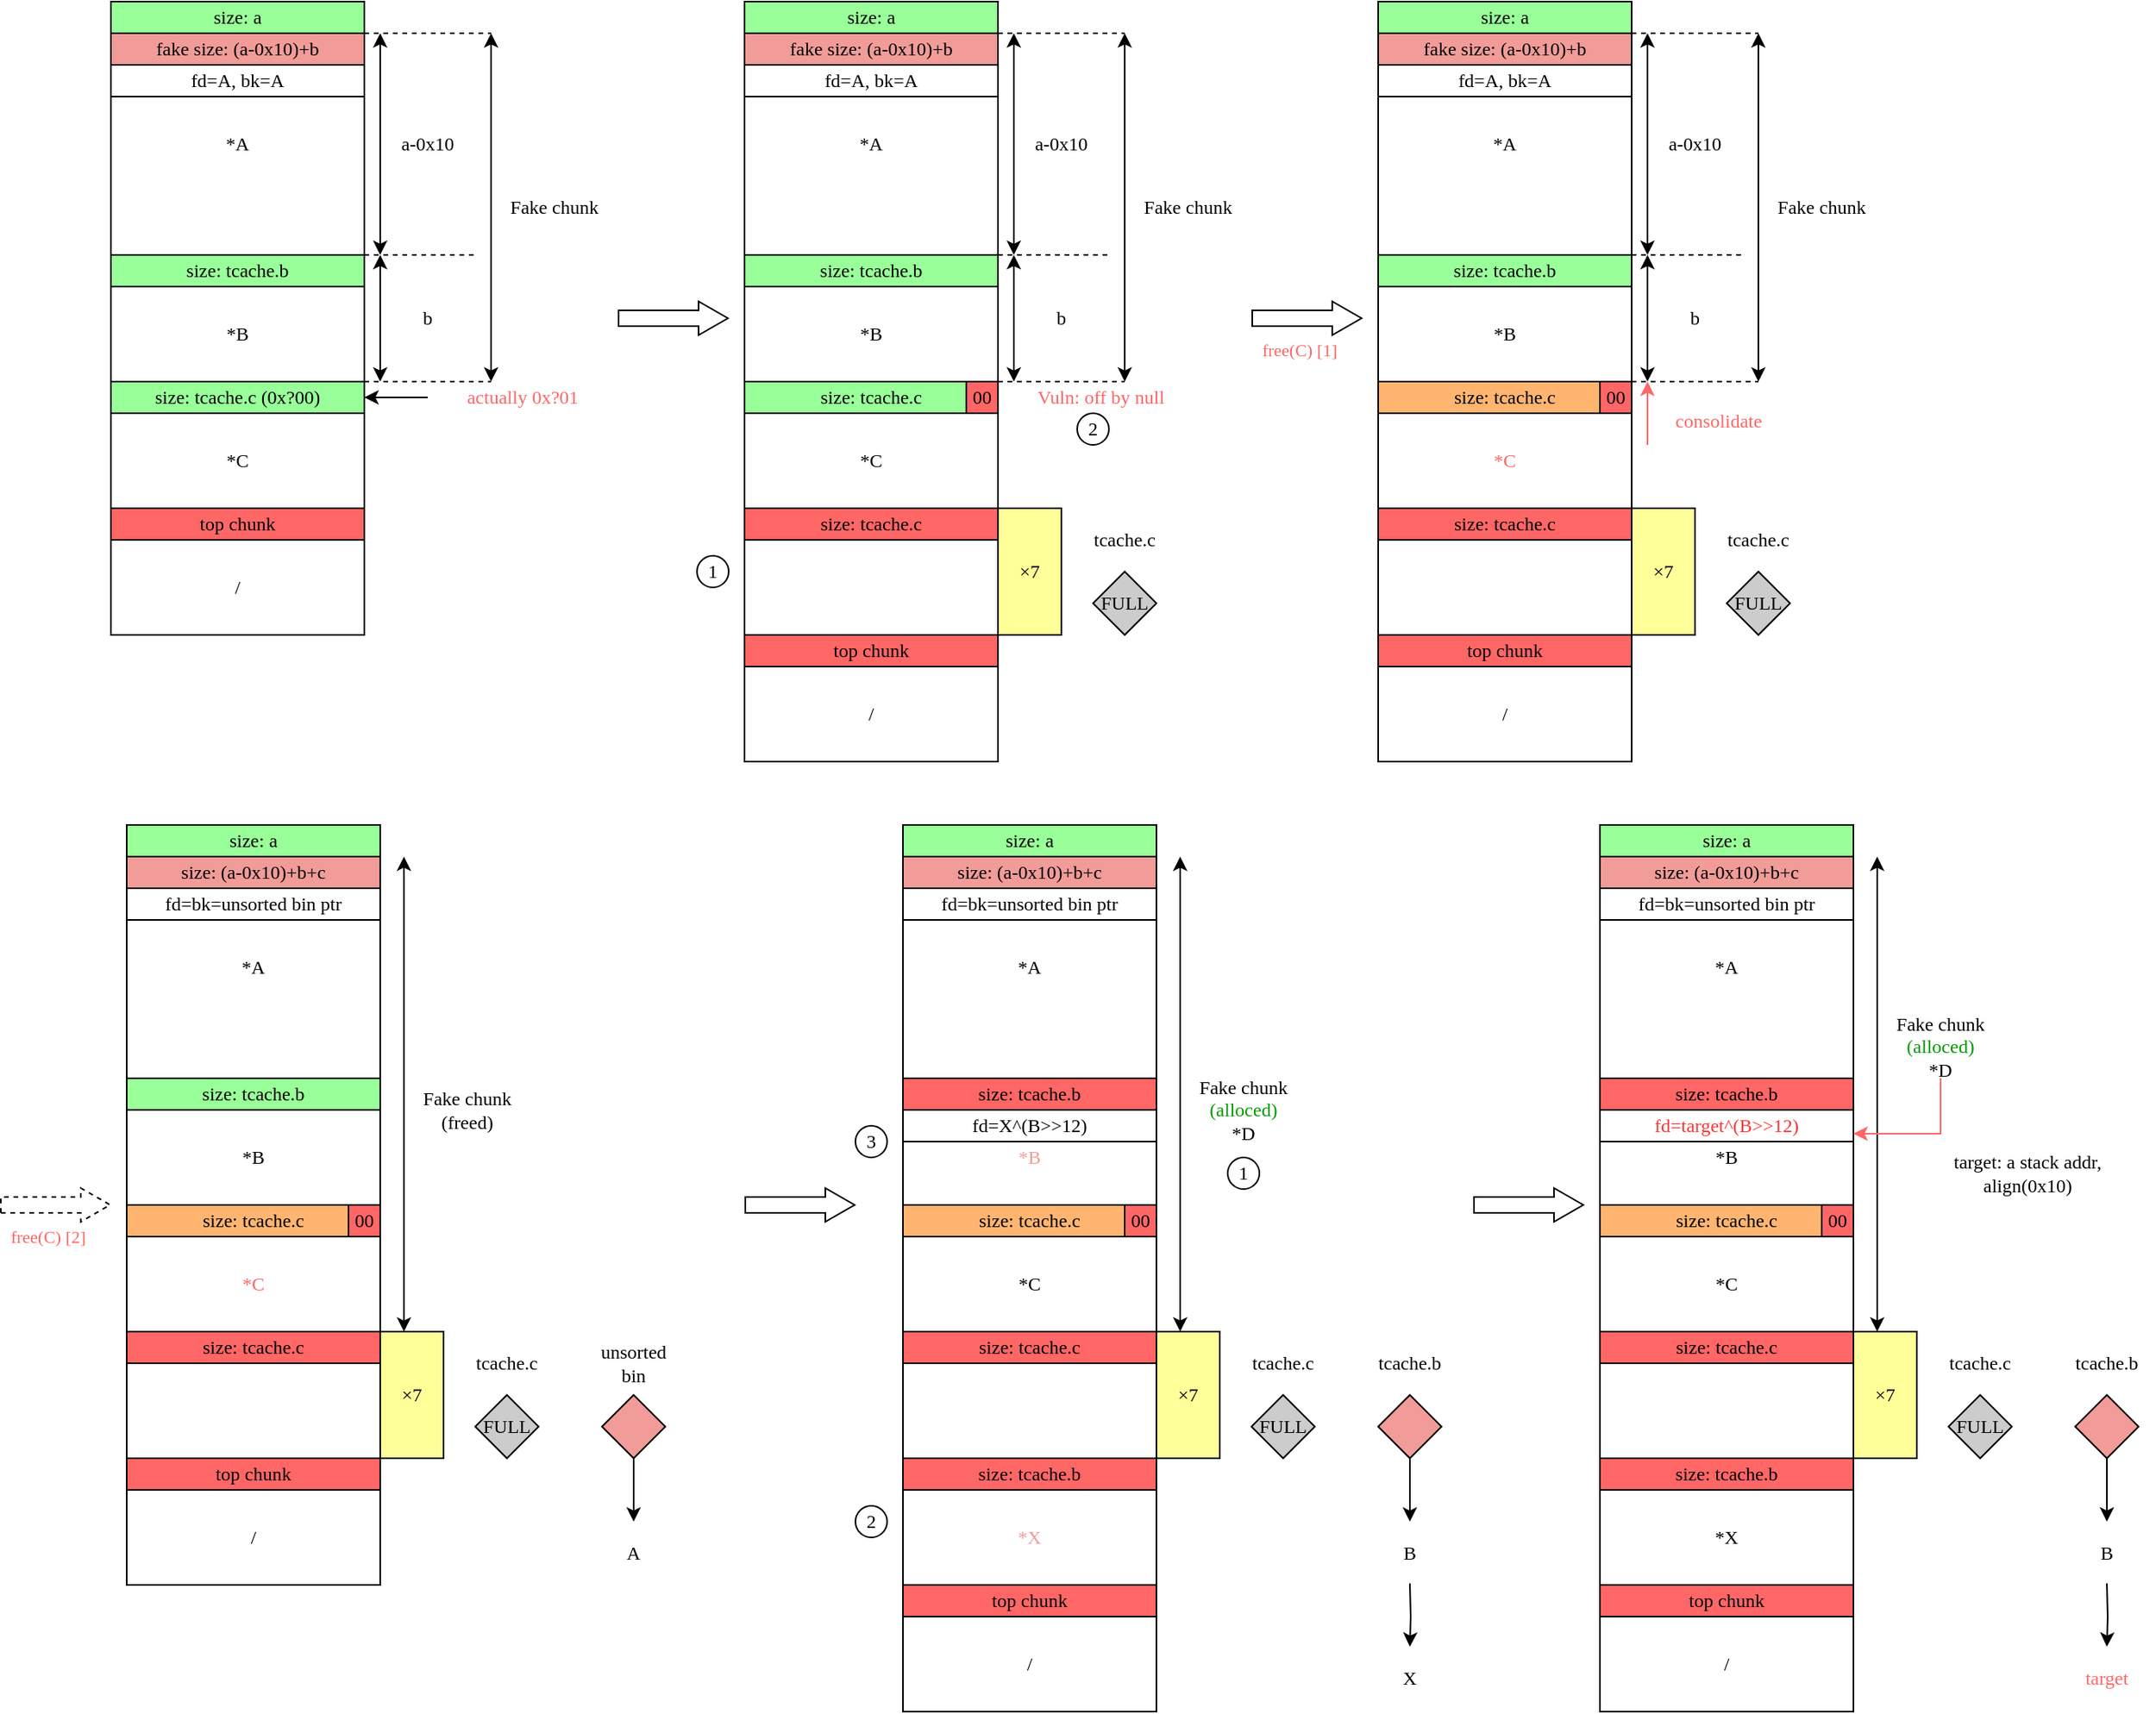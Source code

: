 <mxfile version="20.8.16" type="device"><diagram name="第 1 页" id="hZ9OXiNkanYpfeWU4yjQ"><mxGraphModel dx="985" dy="576" grid="1" gridSize="10" guides="1" tooltips="1" connect="1" arrows="1" fold="1" page="1" pageScale="1" pageWidth="1169" pageHeight="827" math="0" shadow="0"><root><mxCell id="0"/><mxCell id="1" parent="0"/><mxCell id="AmwmOByunqmekK3qNHBS-33" value="size: a" style="rounded=0;whiteSpace=wrap;html=1;strokeColor=#000000;fontFamily=Cascadia Mono;fontColor=#000000;fillColor=#99FF99;" vertex="1" parent="1"><mxGeometry x="80" y="400" width="160" height="20" as="geometry"/></mxCell><mxCell id="AmwmOByunqmekK3qNHBS-34" value="*A" style="rounded=0;whiteSpace=wrap;html=1;strokeColor=#000000;fontFamily=Cascadia Mono;fontColor=#000000;fillColor=#FFFFFF;" vertex="1" parent="1"><mxGeometry x="80" y="420" width="160" height="140" as="geometry"/></mxCell><mxCell id="AmwmOByunqmekK3qNHBS-39" value="" style="group;fontFamily=Cascadia Mono;fillColor=none;" vertex="1" connectable="0" parent="1"><mxGeometry x="80" y="720" width="160" height="80" as="geometry"/></mxCell><mxCell id="AmwmOByunqmekK3qNHBS-40" value="top chunk" style="rounded=0;whiteSpace=wrap;html=1;strokeColor=#000000;fontFamily=Cascadia Mono;fontColor=#000000;fillColor=#FF6666;" vertex="1" parent="AmwmOByunqmekK3qNHBS-39"><mxGeometry width="160" height="20" as="geometry"/></mxCell><mxCell id="AmwmOByunqmekK3qNHBS-41" value="/" style="rounded=0;whiteSpace=wrap;html=1;strokeColor=#000000;fontFamily=Cascadia Mono;fontColor=#000000;fillColor=#FFFFFF;" vertex="1" parent="AmwmOByunqmekK3qNHBS-39"><mxGeometry y="20" width="160" height="60" as="geometry"/></mxCell><mxCell id="AmwmOByunqmekK3qNHBS-42" value="a-0x10" style="text;html=1;strokeColor=none;fillColor=none;align=center;verticalAlign=middle;whiteSpace=wrap;rounded=0;fontFamily=Cascadia Mono;" vertex="1" parent="1"><mxGeometry x="250" y="470" width="60" height="40" as="geometry"/></mxCell><mxCell id="AmwmOByunqmekK3qNHBS-43" value="b" style="text;html=1;strokeColor=none;fillColor=none;align=center;verticalAlign=middle;whiteSpace=wrap;rounded=0;fontFamily=Cascadia Mono;" vertex="1" parent="1"><mxGeometry x="250" y="580" width="60" height="40" as="geometry"/></mxCell><mxCell id="AmwmOByunqmekK3qNHBS-44" value="" style="endArrow=none;dashed=1;html=1;rounded=0;fontFamily=Cascadia Mono;exitX=1;exitY=0;exitDx=0;exitDy=0;" edge="1" source="AmwmOByunqmekK3qNHBS-34" parent="1"><mxGeometry width="50" height="50" relative="1" as="geometry"><mxPoint x="260" y="420.0" as="sourcePoint"/><mxPoint x="320" y="420" as="targetPoint"/></mxGeometry></mxCell><mxCell id="AmwmOByunqmekK3qNHBS-45" value="" style="endArrow=none;dashed=1;html=1;rounded=0;fontFamily=Cascadia Mono;exitX=1;exitY=0;exitDx=0;exitDy=0;" edge="1" source="AmwmOByunqmekK3qNHBS-50" parent="1"><mxGeometry width="50" height="50" relative="1" as="geometry"><mxPoint x="260" y="560" as="sourcePoint"/><mxPoint x="310" y="560" as="targetPoint"/></mxGeometry></mxCell><mxCell id="AmwmOByunqmekK3qNHBS-46" value="" style="endArrow=none;dashed=1;html=1;rounded=0;fontFamily=Cascadia Mono;exitX=1;exitY=0;exitDx=0;exitDy=0;" edge="1" source="AmwmOByunqmekK3qNHBS-53" parent="1"><mxGeometry width="50" height="50" relative="1" as="geometry"><mxPoint x="250" y="640" as="sourcePoint"/><mxPoint x="320" y="640" as="targetPoint"/></mxGeometry></mxCell><mxCell id="AmwmOByunqmekK3qNHBS-47" value="" style="endArrow=classic;startArrow=classic;html=1;rounded=0;fontFamily=Cascadia Mono;" edge="1" parent="1"><mxGeometry width="50" height="50" relative="1" as="geometry"><mxPoint x="250" y="560" as="sourcePoint"/><mxPoint x="250" y="420" as="targetPoint"/></mxGeometry></mxCell><mxCell id="AmwmOByunqmekK3qNHBS-48" value="" style="endArrow=classic;startArrow=classic;html=1;rounded=0;fontFamily=Cascadia Mono;" edge="1" parent="1"><mxGeometry width="50" height="50" relative="1" as="geometry"><mxPoint x="250" y="640" as="sourcePoint"/><mxPoint x="250" y="560" as="targetPoint"/></mxGeometry></mxCell><mxCell id="AmwmOByunqmekK3qNHBS-49" value="" style="group;fontFamily=Cascadia Mono;fillColor=none;" vertex="1" connectable="0" parent="1"><mxGeometry x="80" y="560" width="160" height="80" as="geometry"/></mxCell><mxCell id="AmwmOByunqmekK3qNHBS-50" value="size: tcache.b" style="rounded=0;whiteSpace=wrap;html=1;strokeColor=#000000;fontFamily=Cascadia Mono;fontColor=#000000;fillColor=#99FF99;" vertex="1" parent="AmwmOByunqmekK3qNHBS-49"><mxGeometry width="160" height="20" as="geometry"/></mxCell><mxCell id="AmwmOByunqmekK3qNHBS-51" value="*B" style="rounded=0;whiteSpace=wrap;html=1;strokeColor=#000000;fontFamily=Cascadia Mono;fontColor=#000000;fillColor=#FFFFFF;" vertex="1" parent="AmwmOByunqmekK3qNHBS-49"><mxGeometry y="20" width="160" height="60" as="geometry"/></mxCell><mxCell id="AmwmOByunqmekK3qNHBS-52" value="" style="group;fontFamily=Cascadia Mono;fillColor=none;" vertex="1" connectable="0" parent="1"><mxGeometry x="80" y="640" width="160" height="80" as="geometry"/></mxCell><mxCell id="AmwmOByunqmekK3qNHBS-53" value="size: tcache.c (0x?00)" style="rounded=0;whiteSpace=wrap;html=1;strokeColor=#000000;fontFamily=Cascadia Mono;fontColor=#000000;fillColor=#99FF99;" vertex="1" parent="AmwmOByunqmekK3qNHBS-52"><mxGeometry width="160" height="20" as="geometry"/></mxCell><mxCell id="AmwmOByunqmekK3qNHBS-54" value="*C" style="rounded=0;whiteSpace=wrap;html=1;strokeColor=#000000;fontFamily=Cascadia Mono;fontColor=#000000;fillColor=#FFFFFF;" vertex="1" parent="AmwmOByunqmekK3qNHBS-52"><mxGeometry y="20" width="160" height="60" as="geometry"/></mxCell><mxCell id="AmwmOByunqmekK3qNHBS-55" value="fd=A, bk=A" style="rounded=0;whiteSpace=wrap;html=1;fontFamily=Cascadia Mono;fillColor=none;" vertex="1" parent="1"><mxGeometry x="80" y="440" width="160" height="20" as="geometry"/></mxCell><mxCell id="AmwmOByunqmekK3qNHBS-56" value="fake size: (a-0x10)+b" style="rounded=0;whiteSpace=wrap;html=1;strokeColor=#000000;fontFamily=Cascadia Mono;fontColor=#000000;fillColor=#F19C99;" vertex="1" parent="1"><mxGeometry x="80" y="420" width="160" height="20" as="geometry"/></mxCell><mxCell id="AmwmOByunqmekK3qNHBS-57" value="" style="endArrow=classic;startArrow=classic;html=1;rounded=0;fontFamily=Cascadia Mono;" edge="1" parent="1"><mxGeometry width="50" height="50" relative="1" as="geometry"><mxPoint x="320" y="640" as="sourcePoint"/><mxPoint x="320" y="420" as="targetPoint"/></mxGeometry></mxCell><mxCell id="AmwmOByunqmekK3qNHBS-58" value="Fake chunk" style="text;html=1;strokeColor=none;fillColor=none;align=center;verticalAlign=middle;whiteSpace=wrap;rounded=0;fontFamily=Cascadia Mono;" vertex="1" parent="1"><mxGeometry x="320" y="510" width="80" height="40" as="geometry"/></mxCell><mxCell id="AmwmOByunqmekK3qNHBS-59" value="size: a" style="rounded=0;whiteSpace=wrap;html=1;strokeColor=#000000;fontFamily=Cascadia Mono;fontColor=#000000;fillColor=#99FF99;" vertex="1" parent="1"><mxGeometry x="480" y="400" width="160" height="20" as="geometry"/></mxCell><mxCell id="AmwmOByunqmekK3qNHBS-60" value="*A" style="rounded=0;whiteSpace=wrap;html=1;strokeColor=#000000;fontFamily=Cascadia Mono;fontColor=#000000;fillColor=#FFFFFF;" vertex="1" parent="1"><mxGeometry x="480" y="420" width="160" height="140" as="geometry"/></mxCell><mxCell id="AmwmOByunqmekK3qNHBS-61" value="" style="group;fontFamily=Cascadia Mono;fillColor=none;" vertex="1" connectable="0" parent="1"><mxGeometry x="480" y="800" width="160" height="80" as="geometry"/></mxCell><mxCell id="AmwmOByunqmekK3qNHBS-62" value="top chunk" style="rounded=0;whiteSpace=wrap;html=1;strokeColor=#000000;fontFamily=Cascadia Mono;fontColor=#000000;fillColor=#FF6666;" vertex="1" parent="AmwmOByunqmekK3qNHBS-61"><mxGeometry width="160" height="20" as="geometry"/></mxCell><mxCell id="AmwmOByunqmekK3qNHBS-63" value="/" style="rounded=0;whiteSpace=wrap;html=1;strokeColor=#000000;fontFamily=Cascadia Mono;fontColor=#000000;fillColor=#FFFFFF;" vertex="1" parent="AmwmOByunqmekK3qNHBS-61"><mxGeometry y="20" width="160" height="60" as="geometry"/></mxCell><mxCell id="AmwmOByunqmekK3qNHBS-64" value="a-0x10" style="text;html=1;strokeColor=none;fillColor=none;align=center;verticalAlign=middle;whiteSpace=wrap;rounded=0;fontFamily=Cascadia Mono;" vertex="1" parent="1"><mxGeometry x="650" y="470" width="60" height="40" as="geometry"/></mxCell><mxCell id="AmwmOByunqmekK3qNHBS-65" value="b" style="text;html=1;strokeColor=none;fillColor=none;align=center;verticalAlign=middle;whiteSpace=wrap;rounded=0;fontFamily=Cascadia Mono;" vertex="1" parent="1"><mxGeometry x="650" y="580" width="60" height="40" as="geometry"/></mxCell><mxCell id="AmwmOByunqmekK3qNHBS-66" value="" style="endArrow=none;dashed=1;html=1;rounded=0;fontFamily=Cascadia Mono;exitX=1;exitY=0;exitDx=0;exitDy=0;" edge="1" source="AmwmOByunqmekK3qNHBS-60" parent="1"><mxGeometry width="50" height="50" relative="1" as="geometry"><mxPoint x="660" y="420.0" as="sourcePoint"/><mxPoint x="720" y="420" as="targetPoint"/></mxGeometry></mxCell><mxCell id="AmwmOByunqmekK3qNHBS-67" value="" style="endArrow=none;dashed=1;html=1;rounded=0;fontFamily=Cascadia Mono;exitX=1;exitY=0;exitDx=0;exitDy=0;" edge="1" source="AmwmOByunqmekK3qNHBS-72" parent="1"><mxGeometry width="50" height="50" relative="1" as="geometry"><mxPoint x="660" y="560" as="sourcePoint"/><mxPoint x="710" y="560" as="targetPoint"/></mxGeometry></mxCell><mxCell id="AmwmOByunqmekK3qNHBS-68" value="" style="endArrow=none;dashed=1;html=1;rounded=0;fontFamily=Cascadia Mono;exitX=1;exitY=0;exitDx=0;exitDy=0;" edge="1" source="AmwmOByunqmekK3qNHBS-75" parent="1"><mxGeometry width="50" height="50" relative="1" as="geometry"><mxPoint x="650" y="640" as="sourcePoint"/><mxPoint x="720" y="640" as="targetPoint"/></mxGeometry></mxCell><mxCell id="AmwmOByunqmekK3qNHBS-69" value="" style="endArrow=classic;startArrow=classic;html=1;rounded=0;fontFamily=Cascadia Mono;" edge="1" parent="1"><mxGeometry width="50" height="50" relative="1" as="geometry"><mxPoint x="650" y="560" as="sourcePoint"/><mxPoint x="650" y="420" as="targetPoint"/></mxGeometry></mxCell><mxCell id="AmwmOByunqmekK3qNHBS-70" value="" style="endArrow=classic;startArrow=classic;html=1;rounded=0;fontFamily=Cascadia Mono;" edge="1" parent="1"><mxGeometry width="50" height="50" relative="1" as="geometry"><mxPoint x="650" y="640" as="sourcePoint"/><mxPoint x="650" y="560" as="targetPoint"/></mxGeometry></mxCell><mxCell id="AmwmOByunqmekK3qNHBS-71" value="" style="group;fontFamily=Cascadia Mono;fillColor=none;" vertex="1" connectable="0" parent="1"><mxGeometry x="480" y="560" width="160" height="80" as="geometry"/></mxCell><mxCell id="AmwmOByunqmekK3qNHBS-72" value="size: tcache.b" style="rounded=0;whiteSpace=wrap;html=1;strokeColor=#000000;fontFamily=Cascadia Mono;fontColor=#000000;fillColor=#99FF99;" vertex="1" parent="AmwmOByunqmekK3qNHBS-71"><mxGeometry width="160" height="20" as="geometry"/></mxCell><mxCell id="AmwmOByunqmekK3qNHBS-73" value="*B" style="rounded=0;whiteSpace=wrap;html=1;strokeColor=#000000;fontFamily=Cascadia Mono;fontColor=#000000;fillColor=#FFFFFF;" vertex="1" parent="AmwmOByunqmekK3qNHBS-71"><mxGeometry y="20" width="160" height="60" as="geometry"/></mxCell><mxCell id="AmwmOByunqmekK3qNHBS-74" value="" style="group;fontFamily=Cascadia Mono;fillColor=none;" vertex="1" connectable="0" parent="1"><mxGeometry x="480" y="640" width="160" height="80" as="geometry"/></mxCell><mxCell id="AmwmOByunqmekK3qNHBS-75" value="size: tcache.c" style="rounded=0;whiteSpace=wrap;html=1;strokeColor=#000000;fontFamily=Cascadia Mono;fontColor=#000000;fillColor=#99FF99;" vertex="1" parent="AmwmOByunqmekK3qNHBS-74"><mxGeometry width="160" height="20" as="geometry"/></mxCell><mxCell id="AmwmOByunqmekK3qNHBS-76" value="*C" style="rounded=0;whiteSpace=wrap;html=1;strokeColor=#000000;fontFamily=Cascadia Mono;fontColor=#000000;fillColor=#FFFFFF;" vertex="1" parent="AmwmOByunqmekK3qNHBS-74"><mxGeometry y="20" width="160" height="60" as="geometry"/></mxCell><mxCell id="AmwmOByunqmekK3qNHBS-84" value="&lt;font color=&quot;#000000&quot;&gt;00&lt;/font&gt;" style="rounded=0;whiteSpace=wrap;html=1;fontFamily=Cascadia Mono;fontColor=#FF6666;fillColor=#FF6666;" vertex="1" parent="AmwmOByunqmekK3qNHBS-74"><mxGeometry x="140" width="20" height="20" as="geometry"/></mxCell><mxCell id="AmwmOByunqmekK3qNHBS-77" value="fd=A, bk=A" style="rounded=0;whiteSpace=wrap;html=1;fontFamily=Cascadia Mono;fillColor=none;" vertex="1" parent="1"><mxGeometry x="480" y="440" width="160" height="20" as="geometry"/></mxCell><mxCell id="AmwmOByunqmekK3qNHBS-78" value="fake size: (a-0x10)+b" style="rounded=0;whiteSpace=wrap;html=1;strokeColor=#000000;fontFamily=Cascadia Mono;fontColor=#000000;fillColor=#F19C99;" vertex="1" parent="1"><mxGeometry x="480" y="420" width="160" height="20" as="geometry"/></mxCell><mxCell id="AmwmOByunqmekK3qNHBS-79" value="" style="endArrow=classic;startArrow=classic;html=1;rounded=0;fontFamily=Cascadia Mono;" edge="1" parent="1"><mxGeometry width="50" height="50" relative="1" as="geometry"><mxPoint x="720" y="640" as="sourcePoint"/><mxPoint x="720" y="420" as="targetPoint"/></mxGeometry></mxCell><mxCell id="AmwmOByunqmekK3qNHBS-80" value="Fake chunk" style="text;html=1;strokeColor=none;fillColor=none;align=center;verticalAlign=middle;whiteSpace=wrap;rounded=0;fontFamily=Cascadia Mono;" vertex="1" parent="1"><mxGeometry x="720" y="510" width="80" height="40" as="geometry"/></mxCell><mxCell id="AmwmOByunqmekK3qNHBS-81" value="" style="shape=flexArrow;endArrow=classic;html=1;rounded=0;fontFamily=Cascadia Mono;endWidth=10.345;endSize=5.841;" edge="1" parent="1"><mxGeometry width="50" height="50" relative="1" as="geometry"><mxPoint x="400" y="600" as="sourcePoint"/><mxPoint x="470" y="600" as="targetPoint"/></mxGeometry></mxCell><mxCell id="AmwmOByunqmekK3qNHBS-83" style="edgeStyle=orthogonalEdgeStyle;rounded=0;orthogonalLoop=1;jettySize=auto;html=1;entryX=1;entryY=0.5;entryDx=0;entryDy=0;fontFamily=Cascadia Mono;" edge="1" parent="1" source="AmwmOByunqmekK3qNHBS-82" target="AmwmOByunqmekK3qNHBS-53"><mxGeometry relative="1" as="geometry"/></mxCell><mxCell id="AmwmOByunqmekK3qNHBS-82" value="&lt;font color=&quot;#ff6666&quot;&gt;actually 0x?01&lt;/font&gt;" style="text;html=1;strokeColor=none;fillColor=none;align=center;verticalAlign=middle;whiteSpace=wrap;rounded=0;fontFamily=Cascadia Mono;" vertex="1" parent="1"><mxGeometry x="280" y="640" width="120" height="20" as="geometry"/></mxCell><mxCell id="AmwmOByunqmekK3qNHBS-85" value="&lt;font color=&quot;#ff6666&quot;&gt;Vuln: off by null&lt;/font&gt;" style="text;html=1;strokeColor=none;fillColor=none;align=center;verticalAlign=middle;whiteSpace=wrap;rounded=0;fontFamily=Cascadia Mono;fontColor=#000000;" vertex="1" parent="1"><mxGeometry x="640" y="640" width="130" height="20" as="geometry"/></mxCell><mxCell id="AmwmOByunqmekK3qNHBS-86" style="edgeStyle=orthogonalEdgeStyle;rounded=0;orthogonalLoop=1;jettySize=auto;html=1;exitX=0.5;exitY=1;exitDx=0;exitDy=0;fontFamily=Cascadia Mono;fontColor=#000000;" edge="1" parent="1" source="AmwmOByunqmekK3qNHBS-85" target="AmwmOByunqmekK3qNHBS-85"><mxGeometry relative="1" as="geometry"/></mxCell><mxCell id="AmwmOByunqmekK3qNHBS-87" value="" style="group;fontFamily=Cascadia Mono;fillColor=none;" vertex="1" connectable="0" parent="1"><mxGeometry x="480" y="720" width="160" height="80" as="geometry"/></mxCell><mxCell id="AmwmOByunqmekK3qNHBS-88" value="size: tcache.c" style="rounded=0;whiteSpace=wrap;html=1;strokeColor=#000000;fontFamily=Cascadia Mono;fontColor=#000000;fillColor=#FF6666;" vertex="1" parent="AmwmOByunqmekK3qNHBS-87"><mxGeometry width="160" height="20" as="geometry"/></mxCell><mxCell id="AmwmOByunqmekK3qNHBS-89" value="" style="rounded=0;whiteSpace=wrap;html=1;strokeColor=#000000;fontFamily=Cascadia Mono;fontColor=#000000;fillColor=#FFFFFF;" vertex="1" parent="AmwmOByunqmekK3qNHBS-87"><mxGeometry y="20" width="160" height="60" as="geometry"/></mxCell><mxCell id="AmwmOByunqmekK3qNHBS-91" value="&lt;font color=&quot;#000000&quot;&gt;×7&lt;/font&gt;" style="rounded=0;whiteSpace=wrap;html=1;fontFamily=Cascadia Mono;fontColor=#FF6666;fillColor=#FFFF99;" vertex="1" parent="1"><mxGeometry x="640" y="720" width="40" height="80" as="geometry"/></mxCell><mxCell id="AmwmOByunqmekK3qNHBS-92" value="FULL" style="rhombus;whiteSpace=wrap;html=1;fontFamily=Cascadia Mono;fontColor=#000000;fillColor=#CCCCCC;" vertex="1" parent="1"><mxGeometry x="700" y="760" width="40" height="40" as="geometry"/></mxCell><mxCell id="AmwmOByunqmekK3qNHBS-93" value="tcache.c" style="text;html=1;strokeColor=none;fillColor=none;align=center;verticalAlign=middle;whiteSpace=wrap;rounded=0;fontFamily=Cascadia Mono;fontColor=#000000;" vertex="1" parent="1"><mxGeometry x="690" y="720" width="60" height="40" as="geometry"/></mxCell><mxCell id="AmwmOByunqmekK3qNHBS-94" value="" style="shape=flexArrow;endArrow=classic;html=1;rounded=0;fontFamily=Cascadia Mono;endWidth=10.345;endSize=5.841;" edge="1" parent="1"><mxGeometry width="50" height="50" relative="1" as="geometry"><mxPoint x="800" y="600" as="sourcePoint"/><mxPoint x="870" y="600" as="targetPoint"/></mxGeometry></mxCell><mxCell id="AmwmOByunqmekK3qNHBS-129" value="free(C) [1]" style="edgeLabel;html=1;align=center;verticalAlign=middle;resizable=0;points=[];fontFamily=Cascadia Mono;fontColor=#FF6666;" vertex="1" connectable="0" parent="AmwmOByunqmekK3qNHBS-94"><mxGeometry x="0.462" y="-4" relative="1" as="geometry"><mxPoint x="-21" y="16" as="offset"/></mxGeometry></mxCell><mxCell id="AmwmOByunqmekK3qNHBS-95" value="size: a" style="rounded=0;whiteSpace=wrap;html=1;strokeColor=#000000;fontFamily=Cascadia Mono;fontColor=#000000;fillColor=#99FF99;" vertex="1" parent="1"><mxGeometry x="880" y="400" width="160" height="20" as="geometry"/></mxCell><mxCell id="AmwmOByunqmekK3qNHBS-96" value="*A" style="rounded=0;whiteSpace=wrap;html=1;strokeColor=#000000;fontFamily=Cascadia Mono;fontColor=#000000;fillColor=#FFFFFF;" vertex="1" parent="1"><mxGeometry x="880" y="420" width="160" height="140" as="geometry"/></mxCell><mxCell id="AmwmOByunqmekK3qNHBS-97" value="" style="group;fontFamily=Cascadia Mono;fillColor=none;" vertex="1" connectable="0" parent="1"><mxGeometry x="880" y="800" width="160" height="80" as="geometry"/></mxCell><mxCell id="AmwmOByunqmekK3qNHBS-98" value="top chunk" style="rounded=0;whiteSpace=wrap;html=1;strokeColor=#000000;fontFamily=Cascadia Mono;fontColor=#000000;fillColor=#FF6666;" vertex="1" parent="AmwmOByunqmekK3qNHBS-97"><mxGeometry width="160" height="20" as="geometry"/></mxCell><mxCell id="AmwmOByunqmekK3qNHBS-99" value="/" style="rounded=0;whiteSpace=wrap;html=1;strokeColor=#000000;fontFamily=Cascadia Mono;fontColor=#000000;fillColor=#FFFFFF;" vertex="1" parent="AmwmOByunqmekK3qNHBS-97"><mxGeometry y="20" width="160" height="60" as="geometry"/></mxCell><mxCell id="AmwmOByunqmekK3qNHBS-100" value="a-0x10" style="text;html=1;strokeColor=none;fillColor=none;align=center;verticalAlign=middle;whiteSpace=wrap;rounded=0;fontFamily=Cascadia Mono;" vertex="1" parent="1"><mxGeometry x="1050" y="470" width="60" height="40" as="geometry"/></mxCell><mxCell id="AmwmOByunqmekK3qNHBS-101" value="b" style="text;html=1;strokeColor=none;fillColor=none;align=center;verticalAlign=middle;whiteSpace=wrap;rounded=0;fontFamily=Cascadia Mono;" vertex="1" parent="1"><mxGeometry x="1050" y="580" width="60" height="40" as="geometry"/></mxCell><mxCell id="AmwmOByunqmekK3qNHBS-102" value="" style="endArrow=none;dashed=1;html=1;rounded=0;fontFamily=Cascadia Mono;exitX=1;exitY=0;exitDx=0;exitDy=0;" edge="1" source="AmwmOByunqmekK3qNHBS-96" parent="1"><mxGeometry width="50" height="50" relative="1" as="geometry"><mxPoint x="1060" y="420.0" as="sourcePoint"/><mxPoint x="1120" y="420" as="targetPoint"/></mxGeometry></mxCell><mxCell id="AmwmOByunqmekK3qNHBS-103" value="" style="endArrow=none;dashed=1;html=1;rounded=0;fontFamily=Cascadia Mono;exitX=1;exitY=0;exitDx=0;exitDy=0;" edge="1" source="AmwmOByunqmekK3qNHBS-108" parent="1"><mxGeometry width="50" height="50" relative="1" as="geometry"><mxPoint x="1060" y="560" as="sourcePoint"/><mxPoint x="1110" y="560" as="targetPoint"/></mxGeometry></mxCell><mxCell id="AmwmOByunqmekK3qNHBS-104" value="" style="endArrow=none;dashed=1;html=1;rounded=0;fontFamily=Cascadia Mono;exitX=1;exitY=0;exitDx=0;exitDy=0;" edge="1" source="AmwmOByunqmekK3qNHBS-111" parent="1"><mxGeometry width="50" height="50" relative="1" as="geometry"><mxPoint x="1050" y="640" as="sourcePoint"/><mxPoint x="1120" y="640" as="targetPoint"/></mxGeometry></mxCell><mxCell id="AmwmOByunqmekK3qNHBS-105" value="" style="endArrow=classic;startArrow=classic;html=1;rounded=0;fontFamily=Cascadia Mono;" edge="1" parent="1"><mxGeometry width="50" height="50" relative="1" as="geometry"><mxPoint x="1050" y="560" as="sourcePoint"/><mxPoint x="1050" y="420" as="targetPoint"/></mxGeometry></mxCell><mxCell id="AmwmOByunqmekK3qNHBS-106" value="" style="endArrow=classic;startArrow=classic;html=1;rounded=0;fontFamily=Cascadia Mono;" edge="1" parent="1"><mxGeometry width="50" height="50" relative="1" as="geometry"><mxPoint x="1050" y="640" as="sourcePoint"/><mxPoint x="1050" y="560" as="targetPoint"/></mxGeometry></mxCell><mxCell id="AmwmOByunqmekK3qNHBS-107" value="" style="group;fontFamily=Cascadia Mono;fillColor=none;" vertex="1" connectable="0" parent="1"><mxGeometry x="880" y="560" width="160" height="80" as="geometry"/></mxCell><mxCell id="AmwmOByunqmekK3qNHBS-108" value="size: tcache.b" style="rounded=0;whiteSpace=wrap;html=1;strokeColor=#000000;fontFamily=Cascadia Mono;fontColor=#000000;fillColor=#99FF99;" vertex="1" parent="AmwmOByunqmekK3qNHBS-107"><mxGeometry width="160" height="20" as="geometry"/></mxCell><mxCell id="AmwmOByunqmekK3qNHBS-109" value="*B" style="rounded=0;whiteSpace=wrap;html=1;strokeColor=#000000;fontFamily=Cascadia Mono;fontColor=#000000;fillColor=#FFFFFF;" vertex="1" parent="AmwmOByunqmekK3qNHBS-107"><mxGeometry y="20" width="160" height="60" as="geometry"/></mxCell><mxCell id="AmwmOByunqmekK3qNHBS-110" value="" style="group;fontFamily=Cascadia Mono;fillColor=none;" vertex="1" connectable="0" parent="1"><mxGeometry x="880" y="640" width="160" height="80" as="geometry"/></mxCell><mxCell id="AmwmOByunqmekK3qNHBS-111" value="size: tcache.c" style="rounded=0;whiteSpace=wrap;html=1;strokeColor=#000000;fontFamily=Cascadia Mono;fontColor=#000000;fillColor=#FFB570;" vertex="1" parent="AmwmOByunqmekK3qNHBS-110"><mxGeometry width="160" height="20" as="geometry"/></mxCell><mxCell id="AmwmOByunqmekK3qNHBS-112" value="&lt;font color=&quot;#ff6666&quot;&gt;*C&lt;/font&gt;" style="rounded=0;whiteSpace=wrap;html=1;strokeColor=#000000;fontFamily=Cascadia Mono;fontColor=#000000;fillColor=#FFFFFF;" vertex="1" parent="AmwmOByunqmekK3qNHBS-110"><mxGeometry y="20" width="160" height="60" as="geometry"/></mxCell><mxCell id="AmwmOByunqmekK3qNHBS-113" value="&lt;font color=&quot;#000000&quot;&gt;00&lt;/font&gt;" style="rounded=0;whiteSpace=wrap;html=1;fontFamily=Cascadia Mono;fontColor=#FF6666;fillColor=#FF6666;" vertex="1" parent="AmwmOByunqmekK3qNHBS-110"><mxGeometry x="140" width="20" height="20" as="geometry"/></mxCell><mxCell id="AmwmOByunqmekK3qNHBS-114" value="fd=A, bk=A" style="rounded=0;whiteSpace=wrap;html=1;fontFamily=Cascadia Mono;fillColor=none;" vertex="1" parent="1"><mxGeometry x="880" y="440" width="160" height="20" as="geometry"/></mxCell><mxCell id="AmwmOByunqmekK3qNHBS-115" value="fake size: (a-0x10)+b" style="rounded=0;whiteSpace=wrap;html=1;strokeColor=#000000;fontFamily=Cascadia Mono;fontColor=#000000;fillColor=#F19C99;" vertex="1" parent="1"><mxGeometry x="880" y="420" width="160" height="20" as="geometry"/></mxCell><mxCell id="AmwmOByunqmekK3qNHBS-116" value="" style="endArrow=classic;startArrow=classic;html=1;rounded=0;fontFamily=Cascadia Mono;" edge="1" parent="1"><mxGeometry width="50" height="50" relative="1" as="geometry"><mxPoint x="1120" y="640" as="sourcePoint"/><mxPoint x="1120" y="420" as="targetPoint"/></mxGeometry></mxCell><mxCell id="AmwmOByunqmekK3qNHBS-117" value="Fake chunk" style="text;html=1;strokeColor=none;fillColor=none;align=center;verticalAlign=middle;whiteSpace=wrap;rounded=0;fontFamily=Cascadia Mono;" vertex="1" parent="1"><mxGeometry x="1120" y="510" width="80" height="40" as="geometry"/></mxCell><mxCell id="AmwmOByunqmekK3qNHBS-119" style="edgeStyle=orthogonalEdgeStyle;rounded=0;orthogonalLoop=1;jettySize=auto;html=1;exitX=0.5;exitY=1;exitDx=0;exitDy=0;fontFamily=Cascadia Mono;fontColor=#000000;" edge="1" parent="1"><mxGeometry relative="1" as="geometry"><mxPoint x="1105" y="660" as="sourcePoint"/><mxPoint x="1105" y="660" as="targetPoint"/></mxGeometry></mxCell><mxCell id="AmwmOByunqmekK3qNHBS-120" value="" style="group;fontFamily=Cascadia Mono;fillColor=none;" vertex="1" connectable="0" parent="1"><mxGeometry x="880" y="720" width="160" height="80" as="geometry"/></mxCell><mxCell id="AmwmOByunqmekK3qNHBS-121" value="size: tcache.c" style="rounded=0;whiteSpace=wrap;html=1;strokeColor=#000000;fontFamily=Cascadia Mono;fontColor=#000000;fillColor=#FF6666;" vertex="1" parent="AmwmOByunqmekK3qNHBS-120"><mxGeometry width="160" height="20" as="geometry"/></mxCell><mxCell id="AmwmOByunqmekK3qNHBS-122" value="" style="rounded=0;whiteSpace=wrap;html=1;strokeColor=#000000;fontFamily=Cascadia Mono;fontColor=#000000;fillColor=#FFFFFF;" vertex="1" parent="AmwmOByunqmekK3qNHBS-120"><mxGeometry y="20" width="160" height="60" as="geometry"/></mxCell><mxCell id="AmwmOByunqmekK3qNHBS-123" value="&lt;font color=&quot;#000000&quot;&gt;×7&lt;/font&gt;" style="rounded=0;whiteSpace=wrap;html=1;fontFamily=Cascadia Mono;fontColor=#FF6666;fillColor=#FFFF99;" vertex="1" parent="1"><mxGeometry x="1040" y="720" width="40" height="80" as="geometry"/></mxCell><mxCell id="AmwmOByunqmekK3qNHBS-124" value="FULL" style="rhombus;whiteSpace=wrap;html=1;fontFamily=Cascadia Mono;fontColor=#000000;fillColor=#CCCCCC;" vertex="1" parent="1"><mxGeometry x="1100" y="760" width="40" height="40" as="geometry"/></mxCell><mxCell id="AmwmOByunqmekK3qNHBS-125" value="tcache.c" style="text;html=1;strokeColor=none;fillColor=none;align=center;verticalAlign=middle;whiteSpace=wrap;rounded=0;fontFamily=Cascadia Mono;fontColor=#000000;" vertex="1" parent="1"><mxGeometry x="1090" y="720" width="60" height="40" as="geometry"/></mxCell><mxCell id="AmwmOByunqmekK3qNHBS-126" value="" style="endArrow=classic;html=1;rounded=0;fontFamily=Cascadia Mono;fontColor=#FF6666;strokeColor=#FF6666;" edge="1" parent="1"><mxGeometry width="50" height="50" relative="1" as="geometry"><mxPoint x="1050" y="680" as="sourcePoint"/><mxPoint x="1050" y="640" as="targetPoint"/></mxGeometry></mxCell><mxCell id="AmwmOByunqmekK3qNHBS-127" value="consolidate" style="text;html=1;strokeColor=none;fillColor=none;align=center;verticalAlign=middle;whiteSpace=wrap;rounded=0;fontFamily=Cascadia Mono;fontColor=#FF6666;" vertex="1" parent="1"><mxGeometry x="1050" y="650" width="90" height="30" as="geometry"/></mxCell><mxCell id="AmwmOByunqmekK3qNHBS-130" value="" style="shape=flexArrow;endArrow=classic;html=1;rounded=0;fontFamily=Cascadia Mono;endWidth=10.345;endSize=5.841;dashed=1;" edge="1" parent="1"><mxGeometry width="50" height="50" relative="1" as="geometry"><mxPoint x="10" y="1160" as="sourcePoint"/><mxPoint x="80" y="1160" as="targetPoint"/></mxGeometry></mxCell><mxCell id="AmwmOByunqmekK3qNHBS-211" value="&lt;font color=&quot;#ff6666&quot;&gt;free(C) [2]&lt;/font&gt;" style="edgeLabel;html=1;align=center;verticalAlign=middle;resizable=0;points=[];fontFamily=Cascadia Mono;fontColor=#F19C99;" vertex="1" connectable="0" parent="AmwmOByunqmekK3qNHBS-130"><mxGeometry x="-0.514" relative="1" as="geometry"><mxPoint x="13" y="20" as="offset"/></mxGeometry></mxCell><mxCell id="AmwmOByunqmekK3qNHBS-132" value="size: a" style="rounded=0;whiteSpace=wrap;html=1;strokeColor=#000000;fontFamily=Cascadia Mono;fontColor=#000000;fillColor=#99FF99;" vertex="1" parent="1"><mxGeometry x="90" y="920" width="160" height="20" as="geometry"/></mxCell><mxCell id="AmwmOByunqmekK3qNHBS-133" value="*A" style="rounded=0;whiteSpace=wrap;html=1;strokeColor=#000000;fontFamily=Cascadia Mono;fontColor=#000000;fillColor=#FFFFFF;" vertex="1" parent="1"><mxGeometry x="90" y="940" width="160" height="140" as="geometry"/></mxCell><mxCell id="AmwmOByunqmekK3qNHBS-134" value="" style="group;fontFamily=Cascadia Mono;fillColor=none;" vertex="1" connectable="0" parent="1"><mxGeometry x="90" y="1320" width="160" height="80" as="geometry"/></mxCell><mxCell id="AmwmOByunqmekK3qNHBS-135" value="top chunk" style="rounded=0;whiteSpace=wrap;html=1;strokeColor=#000000;fontFamily=Cascadia Mono;fontColor=#000000;fillColor=#FF6666;" vertex="1" parent="AmwmOByunqmekK3qNHBS-134"><mxGeometry width="160" height="20" as="geometry"/></mxCell><mxCell id="AmwmOByunqmekK3qNHBS-136" value="/" style="rounded=0;whiteSpace=wrap;html=1;strokeColor=#000000;fontFamily=Cascadia Mono;fontColor=#000000;fillColor=#FFFFFF;" vertex="1" parent="AmwmOByunqmekK3qNHBS-134"><mxGeometry y="20" width="160" height="60" as="geometry"/></mxCell><mxCell id="AmwmOByunqmekK3qNHBS-144" value="" style="group;fontFamily=Cascadia Mono;fillColor=none;" vertex="1" connectable="0" parent="1"><mxGeometry x="90" y="1080" width="160" height="80" as="geometry"/></mxCell><mxCell id="AmwmOByunqmekK3qNHBS-145" value="size: tcache.b" style="rounded=0;whiteSpace=wrap;html=1;strokeColor=#000000;fontFamily=Cascadia Mono;fontColor=#000000;fillColor=#99FF99;" vertex="1" parent="AmwmOByunqmekK3qNHBS-144"><mxGeometry width="160" height="20" as="geometry"/></mxCell><mxCell id="AmwmOByunqmekK3qNHBS-146" value="*B" style="rounded=0;whiteSpace=wrap;html=1;strokeColor=#000000;fontFamily=Cascadia Mono;fontColor=#000000;fillColor=#FFFFFF;" vertex="1" parent="AmwmOByunqmekK3qNHBS-144"><mxGeometry y="20" width="160" height="60" as="geometry"/></mxCell><mxCell id="AmwmOByunqmekK3qNHBS-147" value="" style="group;fontFamily=Cascadia Mono;fillColor=none;" vertex="1" connectable="0" parent="1"><mxGeometry x="90" y="1160" width="160" height="80" as="geometry"/></mxCell><mxCell id="AmwmOByunqmekK3qNHBS-148" value="size: tcache.c" style="rounded=0;whiteSpace=wrap;html=1;strokeColor=#000000;fontFamily=Cascadia Mono;fontColor=#000000;fillColor=#FFB570;" vertex="1" parent="AmwmOByunqmekK3qNHBS-147"><mxGeometry width="160" height="20" as="geometry"/></mxCell><mxCell id="AmwmOByunqmekK3qNHBS-149" value="&lt;font color=&quot;#ff6666&quot;&gt;*C&lt;/font&gt;" style="rounded=0;whiteSpace=wrap;html=1;strokeColor=#000000;fontFamily=Cascadia Mono;fontColor=#000000;fillColor=#FFFFFF;" vertex="1" parent="AmwmOByunqmekK3qNHBS-147"><mxGeometry y="20" width="160" height="60" as="geometry"/></mxCell><mxCell id="AmwmOByunqmekK3qNHBS-150" value="&lt;font color=&quot;#000000&quot;&gt;00&lt;/font&gt;" style="rounded=0;whiteSpace=wrap;html=1;fontFamily=Cascadia Mono;fontColor=#FF6666;fillColor=#FF6666;" vertex="1" parent="AmwmOByunqmekK3qNHBS-147"><mxGeometry x="140" width="20" height="20" as="geometry"/></mxCell><mxCell id="AmwmOByunqmekK3qNHBS-151" value="fd=bk=unsorted bin ptr" style="rounded=0;whiteSpace=wrap;html=1;fontFamily=Cascadia Mono;fillColor=none;" vertex="1" parent="1"><mxGeometry x="90" y="960" width="160" height="20" as="geometry"/></mxCell><mxCell id="AmwmOByunqmekK3qNHBS-152" value="size: (a-0x10)+b+c" style="rounded=0;whiteSpace=wrap;html=1;strokeColor=#000000;fontFamily=Cascadia Mono;fontColor=#000000;fillColor=#F19C99;" vertex="1" parent="1"><mxGeometry x="90" y="940" width="160" height="20" as="geometry"/></mxCell><mxCell id="AmwmOByunqmekK3qNHBS-153" value="" style="endArrow=classic;startArrow=classic;html=1;rounded=0;fontFamily=Cascadia Mono;" edge="1" parent="1"><mxGeometry width="50" height="50" relative="1" as="geometry"><mxPoint x="265" y="1240" as="sourcePoint"/><mxPoint x="265" y="940" as="targetPoint"/></mxGeometry></mxCell><mxCell id="AmwmOByunqmekK3qNHBS-154" value="Fake chunk&lt;br&gt;(freed)" style="text;html=1;strokeColor=none;fillColor=none;align=center;verticalAlign=middle;whiteSpace=wrap;rounded=0;fontFamily=Cascadia Mono;" vertex="1" parent="1"><mxGeometry x="265" y="1080" width="80" height="40" as="geometry"/></mxCell><mxCell id="AmwmOByunqmekK3qNHBS-155" style="edgeStyle=orthogonalEdgeStyle;rounded=0;orthogonalLoop=1;jettySize=auto;html=1;exitX=0.5;exitY=1;exitDx=0;exitDy=0;fontFamily=Cascadia Mono;fontColor=#000000;" edge="1" parent="1"><mxGeometry relative="1" as="geometry"><mxPoint x="250" y="1180" as="sourcePoint"/><mxPoint x="250" y="1180" as="targetPoint"/></mxGeometry></mxCell><mxCell id="AmwmOByunqmekK3qNHBS-156" value="" style="group;fontFamily=Cascadia Mono;fillColor=none;" vertex="1" connectable="0" parent="1"><mxGeometry x="90" y="1240" width="160" height="80" as="geometry"/></mxCell><mxCell id="AmwmOByunqmekK3qNHBS-157" value="size: tcache.c" style="rounded=0;whiteSpace=wrap;html=1;strokeColor=#000000;fontFamily=Cascadia Mono;fontColor=#000000;fillColor=#FF6666;" vertex="1" parent="AmwmOByunqmekK3qNHBS-156"><mxGeometry width="160" height="20" as="geometry"/></mxCell><mxCell id="AmwmOByunqmekK3qNHBS-158" value="" style="rounded=0;whiteSpace=wrap;html=1;strokeColor=#000000;fontFamily=Cascadia Mono;fontColor=#000000;fillColor=#FFFFFF;" vertex="1" parent="AmwmOByunqmekK3qNHBS-156"><mxGeometry y="20" width="160" height="60" as="geometry"/></mxCell><mxCell id="AmwmOByunqmekK3qNHBS-159" value="&lt;font color=&quot;#000000&quot;&gt;×7&lt;/font&gt;" style="rounded=0;whiteSpace=wrap;html=1;fontFamily=Cascadia Mono;fontColor=#FF6666;fillColor=#FFFF99;" vertex="1" parent="1"><mxGeometry x="250" y="1240" width="40" height="80" as="geometry"/></mxCell><mxCell id="AmwmOByunqmekK3qNHBS-160" value="FULL" style="rhombus;whiteSpace=wrap;html=1;fontFamily=Cascadia Mono;fontColor=#000000;fillColor=#CCCCCC;" vertex="1" parent="1"><mxGeometry x="310" y="1280" width="40" height="40" as="geometry"/></mxCell><mxCell id="AmwmOByunqmekK3qNHBS-161" value="tcache.c" style="text;html=1;strokeColor=none;fillColor=none;align=center;verticalAlign=middle;whiteSpace=wrap;rounded=0;fontFamily=Cascadia Mono;fontColor=#000000;" vertex="1" parent="1"><mxGeometry x="300" y="1240" width="60" height="40" as="geometry"/></mxCell><mxCell id="AmwmOByunqmekK3qNHBS-166" style="edgeStyle=orthogonalEdgeStyle;rounded=0;orthogonalLoop=1;jettySize=auto;html=1;exitX=0.5;exitY=1;exitDx=0;exitDy=0;strokeColor=#000000;fontFamily=Cascadia Mono;fontColor=#FF6666;entryX=0.5;entryY=0;entryDx=0;entryDy=0;entryPerimeter=0;" edge="1" parent="1" source="AmwmOByunqmekK3qNHBS-164" target="AmwmOByunqmekK3qNHBS-167"><mxGeometry relative="1" as="geometry"><mxPoint x="410.333" y="1360" as="targetPoint"/></mxGeometry></mxCell><mxCell id="AmwmOByunqmekK3qNHBS-164" value="" style="rhombus;whiteSpace=wrap;html=1;fontFamily=Cascadia Mono;fontColor=#000000;fillColor=#F19C99;" vertex="1" parent="1"><mxGeometry x="390" y="1280" width="40" height="40" as="geometry"/></mxCell><mxCell id="AmwmOByunqmekK3qNHBS-165" value="unsorted&lt;br&gt;bin" style="text;html=1;strokeColor=none;fillColor=none;align=center;verticalAlign=middle;whiteSpace=wrap;rounded=0;fontFamily=Cascadia Mono;fontColor=#000000;" vertex="1" parent="1"><mxGeometry x="380" y="1240" width="60" height="40" as="geometry"/></mxCell><mxCell id="AmwmOByunqmekK3qNHBS-167" value="A" style="text;html=1;strokeColor=none;fillColor=none;align=center;verticalAlign=middle;whiteSpace=wrap;rounded=0;fontFamily=Cascadia Mono;" vertex="1" parent="1"><mxGeometry x="390" y="1360" width="40" height="40" as="geometry"/></mxCell><mxCell id="AmwmOByunqmekK3qNHBS-168" value="" style="shape=flexArrow;endArrow=classic;html=1;rounded=0;fontFamily=Cascadia Mono;endWidth=10.345;endSize=5.841;" edge="1" parent="1"><mxGeometry width="50" height="50" relative="1" as="geometry"><mxPoint x="480.0" y="1160" as="sourcePoint"/><mxPoint x="550.0" y="1160" as="targetPoint"/></mxGeometry></mxCell><mxCell id="AmwmOByunqmekK3qNHBS-169" value="size: a" style="rounded=0;whiteSpace=wrap;html=1;strokeColor=#000000;fontFamily=Cascadia Mono;fontColor=#000000;fillColor=#99FF99;" vertex="1" parent="1"><mxGeometry x="580" y="920" width="160" height="20" as="geometry"/></mxCell><mxCell id="AmwmOByunqmekK3qNHBS-170" value="*A" style="rounded=0;whiteSpace=wrap;html=1;strokeColor=#000000;fontFamily=Cascadia Mono;fontColor=#000000;fillColor=#FFFFFF;" vertex="1" parent="1"><mxGeometry x="580" y="940" width="160" height="140" as="geometry"/></mxCell><mxCell id="AmwmOByunqmekK3qNHBS-171" value="" style="group;fontFamily=Cascadia Mono;fillColor=none;" vertex="1" connectable="0" parent="1"><mxGeometry x="580" y="1400" width="160" height="80" as="geometry"/></mxCell><mxCell id="AmwmOByunqmekK3qNHBS-172" value="top chunk" style="rounded=0;whiteSpace=wrap;html=1;strokeColor=#000000;fontFamily=Cascadia Mono;fontColor=#000000;fillColor=#FF6666;" vertex="1" parent="AmwmOByunqmekK3qNHBS-171"><mxGeometry width="160" height="20" as="geometry"/></mxCell><mxCell id="AmwmOByunqmekK3qNHBS-173" value="/" style="rounded=0;whiteSpace=wrap;html=1;strokeColor=#000000;fontFamily=Cascadia Mono;fontColor=#000000;fillColor=#FFFFFF;" vertex="1" parent="AmwmOByunqmekK3qNHBS-171"><mxGeometry y="20" width="160" height="60" as="geometry"/></mxCell><mxCell id="AmwmOByunqmekK3qNHBS-174" value="" style="group;fontFamily=Cascadia Mono;fillColor=none;" vertex="1" connectable="0" parent="1"><mxGeometry x="580" y="1080" width="160" height="80" as="geometry"/></mxCell><mxCell id="AmwmOByunqmekK3qNHBS-175" value="size: tcache.b" style="rounded=0;whiteSpace=wrap;html=1;strokeColor=#000000;fontFamily=Cascadia Mono;fontColor=#000000;fillColor=#FF6666;" vertex="1" parent="AmwmOByunqmekK3qNHBS-174"><mxGeometry width="160" height="20" as="geometry"/></mxCell><mxCell id="AmwmOByunqmekK3qNHBS-176" value="&lt;font color=&quot;#f19c99&quot;&gt;*B&lt;/font&gt;" style="rounded=0;whiteSpace=wrap;html=1;strokeColor=#000000;fontFamily=Cascadia Mono;fontColor=#000000;fillColor=#FFFFFF;" vertex="1" parent="AmwmOByunqmekK3qNHBS-174"><mxGeometry y="20" width="160" height="60" as="geometry"/></mxCell><mxCell id="AmwmOByunqmekK3qNHBS-249" value="fd=X^(B&amp;gt;&amp;gt;12)" style="rounded=0;whiteSpace=wrap;html=1;fontFamily=Cascadia Mono;fillColor=none;" vertex="1" parent="AmwmOByunqmekK3qNHBS-174"><mxGeometry y="20" width="160" height="20" as="geometry"/></mxCell><mxCell id="AmwmOByunqmekK3qNHBS-177" value="" style="group;fontFamily=Cascadia Mono;fillColor=none;" vertex="1" connectable="0" parent="1"><mxGeometry x="580" y="1160" width="160" height="80" as="geometry"/></mxCell><mxCell id="AmwmOByunqmekK3qNHBS-178" value="size: tcache.c" style="rounded=0;whiteSpace=wrap;html=1;strokeColor=#000000;fontFamily=Cascadia Mono;fontColor=#000000;fillColor=#FFB570;" vertex="1" parent="AmwmOByunqmekK3qNHBS-177"><mxGeometry width="160" height="20" as="geometry"/></mxCell><mxCell id="AmwmOByunqmekK3qNHBS-179" value="*C" style="rounded=0;whiteSpace=wrap;html=1;strokeColor=#000000;fontFamily=Cascadia Mono;fontColor=#000000;fillColor=#FFFFFF;" vertex="1" parent="AmwmOByunqmekK3qNHBS-177"><mxGeometry y="20" width="160" height="60" as="geometry"/></mxCell><mxCell id="AmwmOByunqmekK3qNHBS-180" value="&lt;font color=&quot;#000000&quot;&gt;00&lt;/font&gt;" style="rounded=0;whiteSpace=wrap;html=1;fontFamily=Cascadia Mono;fontColor=#FF6666;fillColor=#FF6666;" vertex="1" parent="AmwmOByunqmekK3qNHBS-177"><mxGeometry x="140" width="20" height="20" as="geometry"/></mxCell><mxCell id="AmwmOByunqmekK3qNHBS-181" value="fd=bk=unsorted bin ptr" style="rounded=0;whiteSpace=wrap;html=1;fontFamily=Cascadia Mono;fillColor=none;" vertex="1" parent="1"><mxGeometry x="580" y="960" width="160" height="20" as="geometry"/></mxCell><mxCell id="AmwmOByunqmekK3qNHBS-182" value="size: (a-0x10)+b+c" style="rounded=0;whiteSpace=wrap;html=1;strokeColor=#000000;fontFamily=Cascadia Mono;fontColor=#000000;fillColor=#F19C99;" vertex="1" parent="1"><mxGeometry x="580" y="940" width="160" height="20" as="geometry"/></mxCell><mxCell id="AmwmOByunqmekK3qNHBS-183" value="" style="endArrow=classic;startArrow=classic;html=1;rounded=0;fontFamily=Cascadia Mono;" edge="1" parent="1"><mxGeometry width="50" height="50" relative="1" as="geometry"><mxPoint x="755" y="1240" as="sourcePoint"/><mxPoint x="755" y="940" as="targetPoint"/></mxGeometry></mxCell><mxCell id="AmwmOByunqmekK3qNHBS-184" value="Fake chunk&lt;br&gt;&lt;font color=&quot;#009900&quot;&gt;(alloced)&lt;/font&gt;&lt;br&gt;*D" style="text;html=1;strokeColor=none;fillColor=none;align=center;verticalAlign=middle;whiteSpace=wrap;rounded=0;fontFamily=Cascadia Mono;" vertex="1" parent="1"><mxGeometry x="755" y="1080" width="80" height="40" as="geometry"/></mxCell><mxCell id="AmwmOByunqmekK3qNHBS-185" style="edgeStyle=orthogonalEdgeStyle;rounded=0;orthogonalLoop=1;jettySize=auto;html=1;exitX=0.5;exitY=1;exitDx=0;exitDy=0;fontFamily=Cascadia Mono;fontColor=#000000;" edge="1" parent="1"><mxGeometry relative="1" as="geometry"><mxPoint x="740" y="1180" as="sourcePoint"/><mxPoint x="740" y="1180" as="targetPoint"/></mxGeometry></mxCell><mxCell id="AmwmOByunqmekK3qNHBS-186" value="" style="group;fontFamily=Cascadia Mono;fillColor=none;" vertex="1" connectable="0" parent="1"><mxGeometry x="580" y="1240" width="160" height="80" as="geometry"/></mxCell><mxCell id="AmwmOByunqmekK3qNHBS-187" value="size: tcache.c" style="rounded=0;whiteSpace=wrap;html=1;strokeColor=#000000;fontFamily=Cascadia Mono;fontColor=#000000;fillColor=#FF6666;" vertex="1" parent="AmwmOByunqmekK3qNHBS-186"><mxGeometry width="160" height="20" as="geometry"/></mxCell><mxCell id="AmwmOByunqmekK3qNHBS-188" value="" style="rounded=0;whiteSpace=wrap;html=1;strokeColor=#000000;fontFamily=Cascadia Mono;fontColor=#000000;fillColor=#FFFFFF;" vertex="1" parent="AmwmOByunqmekK3qNHBS-186"><mxGeometry y="20" width="160" height="60" as="geometry"/></mxCell><mxCell id="AmwmOByunqmekK3qNHBS-189" value="&lt;font color=&quot;#000000&quot;&gt;×7&lt;/font&gt;" style="rounded=0;whiteSpace=wrap;html=1;fontFamily=Cascadia Mono;fontColor=#FF6666;fillColor=#FFFF99;" vertex="1" parent="1"><mxGeometry x="740" y="1240" width="40" height="80" as="geometry"/></mxCell><mxCell id="AmwmOByunqmekK3qNHBS-190" value="FULL" style="rhombus;whiteSpace=wrap;html=1;fontFamily=Cascadia Mono;fontColor=#000000;fillColor=#CCCCCC;" vertex="1" parent="1"><mxGeometry x="800" y="1280" width="40" height="40" as="geometry"/></mxCell><mxCell id="AmwmOByunqmekK3qNHBS-191" value="tcache.c" style="text;html=1;strokeColor=none;fillColor=none;align=center;verticalAlign=middle;whiteSpace=wrap;rounded=0;fontFamily=Cascadia Mono;fontColor=#000000;" vertex="1" parent="1"><mxGeometry x="790" y="1240" width="60" height="40" as="geometry"/></mxCell><mxCell id="AmwmOByunqmekK3qNHBS-196" value="" style="group;fontFamily=Cascadia Mono;fontColor=#009900;fillColor=#F19C99;" vertex="1" connectable="0" parent="1"><mxGeometry x="580" y="1320" width="160" height="80" as="geometry"/></mxCell><mxCell id="AmwmOByunqmekK3qNHBS-197" value="size: tcache.b" style="rounded=0;whiteSpace=wrap;html=1;strokeColor=#000000;fontFamily=Cascadia Mono;fontColor=#000000;fillColor=#FF6666;" vertex="1" parent="AmwmOByunqmekK3qNHBS-196"><mxGeometry width="160" height="20" as="geometry"/></mxCell><mxCell id="AmwmOByunqmekK3qNHBS-198" value="&lt;font color=&quot;#f19c99&quot;&gt;*X&lt;/font&gt;" style="rounded=0;whiteSpace=wrap;html=1;strokeColor=#000000;fontFamily=Cascadia Mono;fontColor=#000000;fillColor=#FFFFFF;" vertex="1" parent="AmwmOByunqmekK3qNHBS-196"><mxGeometry y="20" width="160" height="60" as="geometry"/></mxCell><mxCell id="AmwmOByunqmekK3qNHBS-199" value="&lt;font color=&quot;#000000&quot;&gt;1&lt;/font&gt;" style="ellipse;whiteSpace=wrap;html=1;fontFamily=Cascadia Mono;fontColor=#009900;fillColor=#FFFFFF;" vertex="1" parent="1"><mxGeometry x="785" y="1130" width="20" height="20" as="geometry"/></mxCell><mxCell id="AmwmOByunqmekK3qNHBS-200" value="&lt;font color=&quot;#000000&quot;&gt;2&lt;/font&gt;" style="ellipse;whiteSpace=wrap;html=1;fontFamily=Cascadia Mono;fontColor=#009900;fillColor=#FFFFFF;" vertex="1" parent="1"><mxGeometry x="550" y="1350" width="20" height="20" as="geometry"/></mxCell><mxCell id="AmwmOByunqmekK3qNHBS-201" value="&lt;font color=&quot;#000000&quot;&gt;3&lt;/font&gt;" style="ellipse;whiteSpace=wrap;html=1;fontFamily=Cascadia Mono;fontColor=#009900;fillColor=#FFFFFF;" vertex="1" parent="1"><mxGeometry x="550" y="1110" width="20" height="20" as="geometry"/></mxCell><mxCell id="AmwmOByunqmekK3qNHBS-202" style="edgeStyle=orthogonalEdgeStyle;rounded=0;orthogonalLoop=1;jettySize=auto;html=1;exitX=0.5;exitY=1;exitDx=0;exitDy=0;strokeColor=#000000;fontFamily=Cascadia Mono;fontColor=#FF6666;entryX=0.5;entryY=0;entryDx=0;entryDy=0;entryPerimeter=0;" edge="1" source="AmwmOByunqmekK3qNHBS-203" target="AmwmOByunqmekK3qNHBS-205" parent="1"><mxGeometry relative="1" as="geometry"><mxPoint x="900.333" y="1360" as="targetPoint"/></mxGeometry></mxCell><mxCell id="AmwmOByunqmekK3qNHBS-203" value="" style="rhombus;whiteSpace=wrap;html=1;fontFamily=Cascadia Mono;fontColor=#000000;fillColor=#F19C99;" vertex="1" parent="1"><mxGeometry x="880" y="1280" width="40" height="40" as="geometry"/></mxCell><mxCell id="AmwmOByunqmekK3qNHBS-204" value="tcache.b" style="text;html=1;strokeColor=none;fillColor=none;align=center;verticalAlign=middle;whiteSpace=wrap;rounded=0;fontFamily=Cascadia Mono;fontColor=#000000;" vertex="1" parent="1"><mxGeometry x="870" y="1240" width="60" height="40" as="geometry"/></mxCell><mxCell id="AmwmOByunqmekK3qNHBS-205" value="B" style="text;html=1;strokeColor=none;fillColor=none;align=center;verticalAlign=middle;whiteSpace=wrap;rounded=0;fontFamily=Cascadia Mono;" vertex="1" parent="1"><mxGeometry x="880" y="1360" width="40" height="40" as="geometry"/></mxCell><mxCell id="AmwmOByunqmekK3qNHBS-206" style="edgeStyle=orthogonalEdgeStyle;rounded=0;orthogonalLoop=1;jettySize=auto;html=1;exitX=0.5;exitY=1;exitDx=0;exitDy=0;strokeColor=#000000;fontFamily=Cascadia Mono;fontColor=#FF6666;entryX=0.5;entryY=0;entryDx=0;entryDy=0;entryPerimeter=0;" edge="1" target="AmwmOByunqmekK3qNHBS-207" parent="1"><mxGeometry relative="1" as="geometry"><mxPoint x="900.333" y="1439" as="targetPoint"/><mxPoint x="900" y="1399" as="sourcePoint"/></mxGeometry></mxCell><mxCell id="AmwmOByunqmekK3qNHBS-207" value="X" style="text;html=1;strokeColor=none;fillColor=none;align=center;verticalAlign=middle;whiteSpace=wrap;rounded=0;fontFamily=Cascadia Mono;" vertex="1" parent="1"><mxGeometry x="880" y="1439" width="40" height="40" as="geometry"/></mxCell><mxCell id="AmwmOByunqmekK3qNHBS-208" value="&lt;font color=&quot;#000000&quot;&gt;1&lt;/font&gt;" style="ellipse;whiteSpace=wrap;html=1;fontFamily=Cascadia Mono;fontColor=#009900;fillColor=#FFFFFF;" vertex="1" parent="1"><mxGeometry x="450" y="750" width="20" height="20" as="geometry"/></mxCell><mxCell id="AmwmOByunqmekK3qNHBS-209" value="&lt;font color=&quot;#000000&quot;&gt;2&lt;/font&gt;" style="ellipse;whiteSpace=wrap;html=1;fontFamily=Cascadia Mono;fontColor=#009900;fillColor=#FFFFFF;" vertex="1" parent="1"><mxGeometry x="690" y="660" width="20" height="20" as="geometry"/></mxCell><mxCell id="AmwmOByunqmekK3qNHBS-212" value="size: a" style="rounded=0;whiteSpace=wrap;html=1;strokeColor=#000000;fontFamily=Cascadia Mono;fontColor=#000000;fillColor=#99FF99;" vertex="1" parent="1"><mxGeometry x="1020" y="920" width="160" height="20" as="geometry"/></mxCell><mxCell id="AmwmOByunqmekK3qNHBS-213" value="*A" style="rounded=0;whiteSpace=wrap;html=1;strokeColor=#000000;fontFamily=Cascadia Mono;fontColor=#000000;fillColor=#FFFFFF;" vertex="1" parent="1"><mxGeometry x="1020" y="940" width="160" height="140" as="geometry"/></mxCell><mxCell id="AmwmOByunqmekK3qNHBS-214" value="" style="group;fontFamily=Cascadia Mono;fillColor=none;" vertex="1" connectable="0" parent="1"><mxGeometry x="1020" y="1400" width="160" height="80" as="geometry"/></mxCell><mxCell id="AmwmOByunqmekK3qNHBS-215" value="top chunk" style="rounded=0;whiteSpace=wrap;html=1;strokeColor=#000000;fontFamily=Cascadia Mono;fontColor=#000000;fillColor=#FF6666;" vertex="1" parent="AmwmOByunqmekK3qNHBS-214"><mxGeometry width="160" height="20" as="geometry"/></mxCell><mxCell id="AmwmOByunqmekK3qNHBS-216" value="/" style="rounded=0;whiteSpace=wrap;html=1;strokeColor=#000000;fontFamily=Cascadia Mono;fontColor=#000000;fillColor=#FFFFFF;" vertex="1" parent="AmwmOByunqmekK3qNHBS-214"><mxGeometry y="20" width="160" height="60" as="geometry"/></mxCell><mxCell id="AmwmOByunqmekK3qNHBS-217" value="" style="group;fontFamily=Cascadia Mono;fillColor=none;" vertex="1" connectable="0" parent="1"><mxGeometry x="1020" y="1080" width="160" height="80" as="geometry"/></mxCell><mxCell id="AmwmOByunqmekK3qNHBS-218" value="size: tcache.b" style="rounded=0;whiteSpace=wrap;html=1;strokeColor=#000000;fontFamily=Cascadia Mono;fontColor=#000000;fillColor=#FF6666;" vertex="1" parent="AmwmOByunqmekK3qNHBS-217"><mxGeometry width="160" height="20" as="geometry"/></mxCell><mxCell id="AmwmOByunqmekK3qNHBS-219" value="*B" style="rounded=0;whiteSpace=wrap;html=1;strokeColor=#000000;fontFamily=Cascadia Mono;fontColor=#000000;fillColor=#FFFFFF;" vertex="1" parent="AmwmOByunqmekK3qNHBS-217"><mxGeometry y="20" width="160" height="60" as="geometry"/></mxCell><mxCell id="AmwmOByunqmekK3qNHBS-248" value="&lt;font color=&quot;#ff3333&quot;&gt;fd=target^(B&amp;gt;&amp;gt;12)&lt;/font&gt;" style="rounded=0;whiteSpace=wrap;html=1;fontFamily=Cascadia Mono;fillColor=none;" vertex="1" parent="AmwmOByunqmekK3qNHBS-217"><mxGeometry y="20" width="160" height="20" as="geometry"/></mxCell><mxCell id="AmwmOByunqmekK3qNHBS-220" value="" style="group;fontFamily=Cascadia Mono;fillColor=none;" vertex="1" connectable="0" parent="1"><mxGeometry x="1020" y="1160" width="160" height="80" as="geometry"/></mxCell><mxCell id="AmwmOByunqmekK3qNHBS-221" value="size: tcache.c" style="rounded=0;whiteSpace=wrap;html=1;strokeColor=#000000;fontFamily=Cascadia Mono;fontColor=#000000;fillColor=#FFB570;" vertex="1" parent="AmwmOByunqmekK3qNHBS-220"><mxGeometry width="160" height="20" as="geometry"/></mxCell><mxCell id="AmwmOByunqmekK3qNHBS-222" value="*C" style="rounded=0;whiteSpace=wrap;html=1;strokeColor=#000000;fontFamily=Cascadia Mono;fontColor=#000000;fillColor=#FFFFFF;" vertex="1" parent="AmwmOByunqmekK3qNHBS-220"><mxGeometry y="20" width="160" height="60" as="geometry"/></mxCell><mxCell id="AmwmOByunqmekK3qNHBS-223" value="&lt;font color=&quot;#000000&quot;&gt;00&lt;/font&gt;" style="rounded=0;whiteSpace=wrap;html=1;fontFamily=Cascadia Mono;fontColor=#FF6666;fillColor=#FF6666;" vertex="1" parent="AmwmOByunqmekK3qNHBS-220"><mxGeometry x="140" width="20" height="20" as="geometry"/></mxCell><mxCell id="AmwmOByunqmekK3qNHBS-224" value="fd=bk=unsorted bin ptr" style="rounded=0;whiteSpace=wrap;html=1;fontFamily=Cascadia Mono;fillColor=none;" vertex="1" parent="1"><mxGeometry x="1020" y="960" width="160" height="20" as="geometry"/></mxCell><mxCell id="AmwmOByunqmekK3qNHBS-225" value="size: (a-0x10)+b+c" style="rounded=0;whiteSpace=wrap;html=1;strokeColor=#000000;fontFamily=Cascadia Mono;fontColor=#000000;fillColor=#F19C99;" vertex="1" parent="1"><mxGeometry x="1020" y="940" width="160" height="20" as="geometry"/></mxCell><mxCell id="AmwmOByunqmekK3qNHBS-226" value="" style="endArrow=classic;startArrow=classic;html=1;rounded=0;fontFamily=Cascadia Mono;" edge="1" parent="1"><mxGeometry width="50" height="50" relative="1" as="geometry"><mxPoint x="1195" y="1240" as="sourcePoint"/><mxPoint x="1195" y="940" as="targetPoint"/></mxGeometry></mxCell><mxCell id="AmwmOByunqmekK3qNHBS-246" style="edgeStyle=orthogonalEdgeStyle;rounded=0;orthogonalLoop=1;jettySize=auto;html=1;exitX=0.5;exitY=1;exitDx=0;exitDy=0;entryX=1;entryY=0.25;entryDx=0;entryDy=0;strokeColor=#FF6666;fontFamily=Cascadia Mono;fontColor=#000000;" edge="1" parent="1" source="AmwmOByunqmekK3qNHBS-227" target="AmwmOByunqmekK3qNHBS-219"><mxGeometry relative="1" as="geometry"/></mxCell><mxCell id="AmwmOByunqmekK3qNHBS-227" value="Fake chunk&lt;br&gt;&lt;font color=&quot;#009900&quot;&gt;(alloced)&lt;/font&gt;&lt;br&gt;*D" style="text;html=1;strokeColor=none;fillColor=none;align=center;verticalAlign=middle;whiteSpace=wrap;rounded=0;fontFamily=Cascadia Mono;" vertex="1" parent="1"><mxGeometry x="1195" y="1040" width="80" height="40" as="geometry"/></mxCell><mxCell id="AmwmOByunqmekK3qNHBS-228" style="edgeStyle=orthogonalEdgeStyle;rounded=0;orthogonalLoop=1;jettySize=auto;html=1;exitX=0.5;exitY=1;exitDx=0;exitDy=0;fontFamily=Cascadia Mono;fontColor=#000000;" edge="1" parent="1"><mxGeometry relative="1" as="geometry"><mxPoint x="1180" y="1180" as="sourcePoint"/><mxPoint x="1180" y="1180" as="targetPoint"/></mxGeometry></mxCell><mxCell id="AmwmOByunqmekK3qNHBS-229" value="" style="group;fontFamily=Cascadia Mono;fillColor=none;" vertex="1" connectable="0" parent="1"><mxGeometry x="1020" y="1240" width="160" height="80" as="geometry"/></mxCell><mxCell id="AmwmOByunqmekK3qNHBS-230" value="size: tcache.c" style="rounded=0;whiteSpace=wrap;html=1;strokeColor=#000000;fontFamily=Cascadia Mono;fontColor=#000000;fillColor=#FF6666;" vertex="1" parent="AmwmOByunqmekK3qNHBS-229"><mxGeometry width="160" height="20" as="geometry"/></mxCell><mxCell id="AmwmOByunqmekK3qNHBS-231" value="" style="rounded=0;whiteSpace=wrap;html=1;strokeColor=#000000;fontFamily=Cascadia Mono;fontColor=#000000;fillColor=#FFFFFF;" vertex="1" parent="AmwmOByunqmekK3qNHBS-229"><mxGeometry y="20" width="160" height="60" as="geometry"/></mxCell><mxCell id="AmwmOByunqmekK3qNHBS-232" value="&lt;font color=&quot;#000000&quot;&gt;×7&lt;/font&gt;" style="rounded=0;whiteSpace=wrap;html=1;fontFamily=Cascadia Mono;fontColor=#FF6666;fillColor=#FFFF99;" vertex="1" parent="1"><mxGeometry x="1180" y="1240" width="40" height="80" as="geometry"/></mxCell><mxCell id="AmwmOByunqmekK3qNHBS-233" value="FULL" style="rhombus;whiteSpace=wrap;html=1;fontFamily=Cascadia Mono;fontColor=#000000;fillColor=#CCCCCC;" vertex="1" parent="1"><mxGeometry x="1240" y="1280" width="40" height="40" as="geometry"/></mxCell><mxCell id="AmwmOByunqmekK3qNHBS-234" value="tcache.c" style="text;html=1;strokeColor=none;fillColor=none;align=center;verticalAlign=middle;whiteSpace=wrap;rounded=0;fontFamily=Cascadia Mono;fontColor=#000000;" vertex="1" parent="1"><mxGeometry x="1230" y="1240" width="60" height="40" as="geometry"/></mxCell><mxCell id="AmwmOByunqmekK3qNHBS-235" value="" style="group;fontFamily=Cascadia Mono;fontColor=#009900;fillColor=#F19C99;" vertex="1" connectable="0" parent="1"><mxGeometry x="1020" y="1320" width="160" height="80" as="geometry"/></mxCell><mxCell id="AmwmOByunqmekK3qNHBS-236" value="size: tcache.b" style="rounded=0;whiteSpace=wrap;html=1;strokeColor=#000000;fontFamily=Cascadia Mono;fontColor=#000000;fillColor=#FF6666;" vertex="1" parent="AmwmOByunqmekK3qNHBS-235"><mxGeometry width="160" height="20" as="geometry"/></mxCell><mxCell id="AmwmOByunqmekK3qNHBS-237" value="*X" style="rounded=0;whiteSpace=wrap;html=1;strokeColor=#000000;fontFamily=Cascadia Mono;fontColor=#000000;fillColor=#FFFFFF;" vertex="1" parent="AmwmOByunqmekK3qNHBS-235"><mxGeometry y="20" width="160" height="60" as="geometry"/></mxCell><mxCell id="AmwmOByunqmekK3qNHBS-239" style="edgeStyle=orthogonalEdgeStyle;rounded=0;orthogonalLoop=1;jettySize=auto;html=1;exitX=0.5;exitY=1;exitDx=0;exitDy=0;strokeColor=#000000;fontFamily=Cascadia Mono;fontColor=#FF6666;entryX=0.5;entryY=0;entryDx=0;entryDy=0;entryPerimeter=0;" edge="1" source="AmwmOByunqmekK3qNHBS-240" target="AmwmOByunqmekK3qNHBS-242" parent="1"><mxGeometry relative="1" as="geometry"><mxPoint x="1340.333" y="1360" as="targetPoint"/></mxGeometry></mxCell><mxCell id="AmwmOByunqmekK3qNHBS-240" value="" style="rhombus;whiteSpace=wrap;html=1;fontFamily=Cascadia Mono;fontColor=#000000;fillColor=#F19C99;" vertex="1" parent="1"><mxGeometry x="1320" y="1280" width="40" height="40" as="geometry"/></mxCell><mxCell id="AmwmOByunqmekK3qNHBS-241" value="tcache.b" style="text;html=1;strokeColor=none;fillColor=none;align=center;verticalAlign=middle;whiteSpace=wrap;rounded=0;fontFamily=Cascadia Mono;fontColor=#000000;" vertex="1" parent="1"><mxGeometry x="1310" y="1240" width="60" height="40" as="geometry"/></mxCell><mxCell id="AmwmOByunqmekK3qNHBS-242" value="B" style="text;html=1;strokeColor=none;fillColor=none;align=center;verticalAlign=middle;whiteSpace=wrap;rounded=0;fontFamily=Cascadia Mono;" vertex="1" parent="1"><mxGeometry x="1320" y="1360" width="40" height="40" as="geometry"/></mxCell><mxCell id="AmwmOByunqmekK3qNHBS-243" style="edgeStyle=orthogonalEdgeStyle;rounded=0;orthogonalLoop=1;jettySize=auto;html=1;exitX=0.5;exitY=1;exitDx=0;exitDy=0;strokeColor=#000000;fontFamily=Cascadia Mono;fontColor=#FF6666;entryX=0.5;entryY=0;entryDx=0;entryDy=0;entryPerimeter=0;" edge="1" target="AmwmOByunqmekK3qNHBS-244" parent="1"><mxGeometry relative="1" as="geometry"><mxPoint x="1340.333" y="1439" as="targetPoint"/><mxPoint x="1340" y="1399" as="sourcePoint"/></mxGeometry></mxCell><mxCell id="AmwmOByunqmekK3qNHBS-244" value="&lt;font color=&quot;#ff6666&quot;&gt;target&lt;/font&gt;" style="text;html=1;strokeColor=none;fillColor=none;align=center;verticalAlign=middle;whiteSpace=wrap;rounded=0;fontFamily=Cascadia Mono;" vertex="1" parent="1"><mxGeometry x="1320" y="1439" width="40" height="40" as="geometry"/></mxCell><mxCell id="AmwmOByunqmekK3qNHBS-245" value="" style="shape=flexArrow;endArrow=classic;html=1;rounded=0;fontFamily=Cascadia Mono;endWidth=10.345;endSize=5.841;" edge="1" parent="1"><mxGeometry width="50" height="50" relative="1" as="geometry"><mxPoint x="940.0" y="1160" as="sourcePoint"/><mxPoint x="1010.0" y="1160" as="targetPoint"/></mxGeometry></mxCell><mxCell id="AmwmOByunqmekK3qNHBS-250" value="target: a stack addr, align(0x10)" style="text;html=1;strokeColor=none;fillColor=none;align=center;verticalAlign=middle;whiteSpace=wrap;rounded=0;fontFamily=Cascadia Mono;fontColor=#000000;" vertex="1" parent="1"><mxGeometry x="1220" y="1120" width="140" height="40" as="geometry"/></mxCell></root></mxGraphModel></diagram></mxfile>